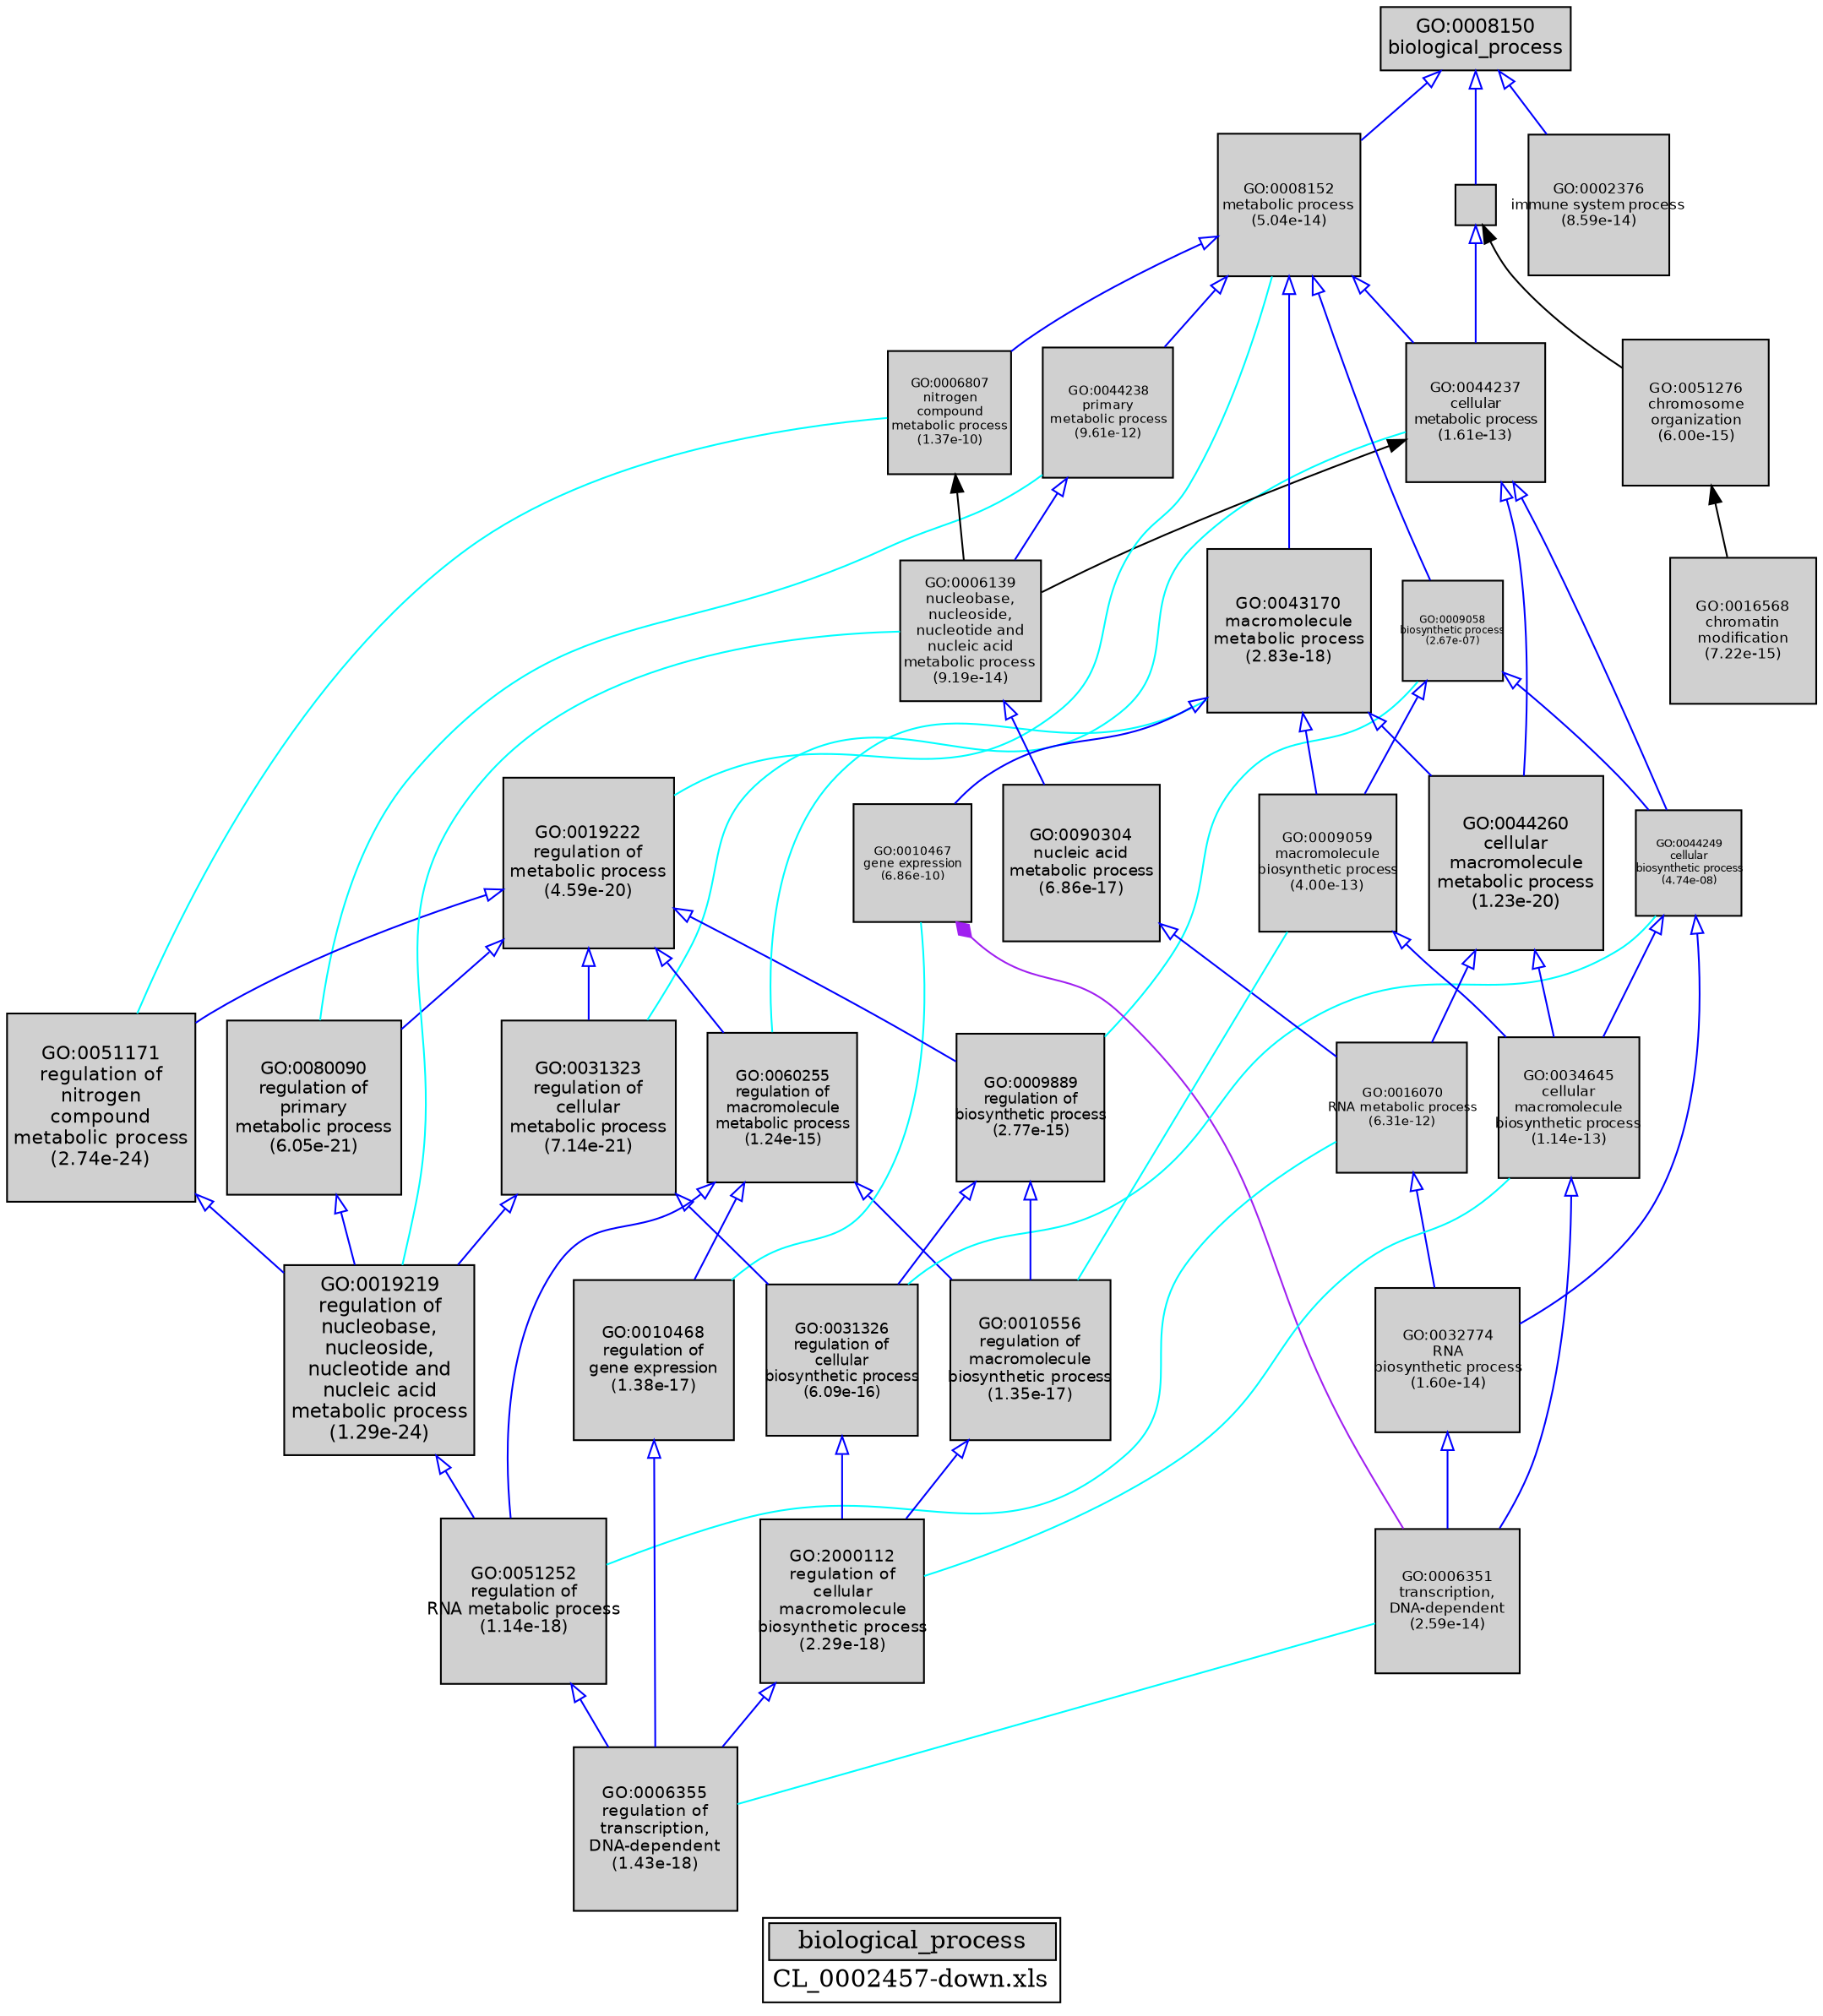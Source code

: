digraph "biological_process" {
graph [ bgcolor = "#FFFFFF", label = <<TABLE COLOR="black" BGCOLOR="white"><TR><TD COLSPAN="2" BGCOLOR="#D0D0D0"><FONT COLOR="black">biological_process</FONT></TD></TR><TR><TD BORDER="0">CL_0002457-down.xls</TD></TR></TABLE>> ];
node [ fontname = "Helvetica" ];

subgraph "nodes" {

node [ style = "filled", fixedsize = "true", width = 1, shape = "box", fontsize = 9, fillcolor = "#D0D0D0", fontcolor = "black", color = "black" ];

"GO:0009987" [ URL = "#GO:0009987", label = "", width = 0.31704264173, shape = "box", height = 0.31704264173 ];
"GO:0051252" [ URL = "#GO:0051252", label = <<TABLE BORDER="0"><TR><TD>GO:0051252<BR/>regulation of<BR/>RNA metabolic process<BR/>(1.14e-18)</TD></TR></TABLE>>, width = 1.30086555574, shape = "box", fontsize = 9.36623200136, height = 1.30086555574 ];
"GO:0044237" [ URL = "#GO:0044237", label = <<TABLE BORDER="0"><TR><TD>GO:0044237<BR/>cellular<BR/>metabolic process<BR/>(1.61e-13)</TD></TR></TABLE>>, width = 1.09970858322, shape = "box", fontsize = 7.91790179915, height = 1.09970858322 ];
"GO:0008152" [ URL = "#GO:0008152", label = <<TABLE BORDER="0"><TR><TD>GO:0008152<BR/>metabolic process<BR/>(5.04e-14)</TD></TR></TABLE>>, width = 1.12105399049, shape = "box", fontsize = 8.07158873155, height = 1.12105399049 ];
"GO:0044238" [ URL = "#GO:0044238", label = <<TABLE BORDER="0"><TR><TD>GO:0044238<BR/>primary<BR/>metabolic process<BR/>(9.61e-12)</TD></TR></TABLE>>, width = 1.02126308319, shape = "box", fontsize = 7.35309419898, height = 1.02126308319 ];
"GO:0051171" [ URL = "#GO:0051171", label = <<TABLE BORDER="0"><TR><TD>GO:0051171<BR/>regulation of<BR/>nitrogen<BR/>compound<BR/>metabolic process<BR/>(2.74e-24)</TD></TR></TABLE>>, width = 1.48967386933, shape = "box", fontsize = 10.7256518592, height = 1.48967386933 ];
"GO:0019219" [ URL = "#GO:0019219", label = <<TABLE BORDER="0"><TR><TD>GO:0019219<BR/>regulation of<BR/>nucleobase,<BR/>nucleoside,<BR/>nucleotide and<BR/>nucleic acid<BR/>metabolic process<BR/>(1.29e-24)</TD></TR></TABLE>>, width = 1.5, shape = "box", fontsize = 10.8, height = 1.5 ];
"GO:0009058" [ URL = "#GO:0009058", label = <<TABLE BORDER="0"><TR><TD>GO:0009058<BR/>biosynthetic process<BR/>(2.67e-07)</TD></TR></TABLE>>, width = 0.79141996491, shape = "box", fontsize = 5.69822374735, height = 0.79141996491 ];
"GO:0060255" [ URL = "#GO:0060255", label = <<TABLE BORDER="0"><TR><TD>GO:0060255<BR/>regulation of<BR/>macromolecule<BR/>metabolic process<BR/>(1.24e-15)</TD></TR></TABLE>>, width = 1.18637624397, shape = "box", fontsize = 8.54190895659, height = 1.18637624397 ];
"GO:0010467" [ URL = "#GO:0010467", label = <<TABLE BORDER="0"><TR><TD>GO:0010467<BR/>gene expression<BR/>(6.86e-10)</TD></TR></TABLE>>, width = 0.9322834625, shape = "box", fontsize = 6.71244093, height = 0.9322834625 ];
"GO:0006355" [ URL = "#GO:0006355", label = <<TABLE BORDER="0"><TR><TD>GO:0006355<BR/>regulation of<BR/>transcription,<BR/>DNA-dependent<BR/>(1.43e-18)</TD></TR></TABLE>>, width = 1.29734064006, shape = "box", fontsize = 9.34085260847, height = 1.29734064006 ];
"GO:2000112" [ URL = "#GO:2000112", label = <<TABLE BORDER="0"><TR><TD>GO:2000112<BR/>regulation of<BR/>cellular<BR/>macromolecule<BR/>biosynthetic process<BR/>(2.29e-18)</TD></TR></TABLE>>, width = 1.28990935859, shape = "box", fontsize = 9.28734738183, height = 1.28990935859 ];
"GO:0044249" [ URL = "#GO:0044249", label = <<TABLE BORDER="0"><TR><TD>GO:0044249<BR/>cellular<BR/>biosynthetic process<BR/>(4.74e-08)</TD></TR></TABLE>>, width = 0.834680436644, shape = "box", fontsize = 6.00969914384, height = 0.834680436644 ];
"GO:0008150" [ URL = "#GO:0008150", label = <<TABLE BORDER="0"><TR><TD>GO:0008150<BR/>biological_process</TD></TR></TABLE>>, width = 1.5, shape = "box", fontsize = 10.8 ];
"GO:0051276" [ URL = "#GO:0051276", label = <<TABLE BORDER="0"><TR><TD>GO:0051276<BR/>chromosome<BR/>organization<BR/>(6.00e-15)</TD></TR></TABLE>>, width = 1.15906555381, shape = "box", fontsize = 8.34527198743, height = 1.15906555381 ];
"GO:0016070" [ URL = "#GO:0016070", label = <<TABLE BORDER="0"><TR><TD>GO:0016070<BR/>RNA metabolic process<BR/>(6.31e-12)</TD></TR></TABLE>>, width = 1.02961359333, shape = "box", fontsize = 7.41321787199, height = 1.02961359333 ];
"GO:0006351" [ URL = "#GO:0006351", label = <<TABLE BORDER="0"><TR><TD>GO:0006351<BR/>transcription,<BR/>DNA-dependent<BR/>(2.59e-14)</TD></TR></TABLE>>, width = 1.1330823014, shape = "box", fontsize = 8.15819257011, height = 1.1330823014 ];
"GO:0010556" [ URL = "#GO:0010556", label = <<TABLE BORDER="0"><TR><TD>GO:0010556<BR/>regulation of<BR/>macromolecule<BR/>biosynthetic process<BR/>(1.35e-17)</TD></TR></TABLE>>, width = 1.26160409865, shape = "box", fontsize = 9.08354951025, height = 1.26160409865 ];
"GO:0006807" [ URL = "#GO:0006807", label = <<TABLE BORDER="0"><TR><TD>GO:0006807<BR/>nitrogen<BR/>compound<BR/>metabolic process<BR/>(1.37e-10)</TD></TR></TABLE>>, width = 0.966829707784, shape = "box", fontsize = 6.96117389604, height = 0.966829707784 ];
"GO:0009889" [ URL = "#GO:0009889", label = <<TABLE BORDER="0"><TR><TD>GO:0009889<BR/>regulation of<BR/>biosynthetic process<BR/>(2.77e-15)</TD></TR></TABLE>>, width = 1.17254869222, shape = "box", fontsize = 8.44235058397, height = 1.17254869222 ];
"GO:0019222" [ URL = "#GO:0019222", label = <<TABLE BORDER="0"><TR><TD>GO:0019222<BR/>regulation of<BR/>metabolic process<BR/>(4.59e-20)</TD></TR></TABLE>>, width = 1.3502493511, shape = "box", fontsize = 9.7217953279, height = 1.3502493511 ];
"GO:0043170" [ URL = "#GO:0043170", label = <<TABLE BORDER="0"><TR><TD>GO:0043170<BR/>macromolecule<BR/>metabolic process<BR/>(2.83e-18)</TD></TR></TABLE>>, width = 1.28658737862, shape = "box", fontsize = 9.26342912607, height = 1.28658737862 ];
"GO:0044260" [ URL = "#GO:0044260", label = <<TABLE BORDER="0"><TR><TD>GO:0044260<BR/>cellular<BR/>macromolecule<BR/>metabolic process<BR/>(1.23e-20)</TD></TR></TABLE>>, width = 1.36991671529, shape = "box", fontsize = 9.86340035009, height = 1.36991671529 ];
"GO:0090304" [ URL = "#GO:0090304", label = <<TABLE BORDER="0"><TR><TD>GO:0090304<BR/>nucleic acid<BR/>metabolic process<BR/>(6.86e-17)</TD></TR></TABLE>>, width = 1.23512146448, shape = "box", fontsize = 8.89287454428, height = 1.23512146448 ];
"GO:0031326" [ URL = "#GO:0031326", label = <<TABLE BORDER="0"><TR><TD>GO:0031326<BR/>regulation of<BR/>cellular<BR/>biosynthetic process<BR/>(6.09e-16)</TD></TR></TABLE>>, width = 1.19857284499, shape = "box", fontsize = 8.62972448396, height = 1.19857284499 ];
"GO:0034645" [ URL = "#GO:0034645", label = <<TABLE BORDER="0"><TR><TD>GO:0034645<BR/>cellular<BR/>macromolecule<BR/>biosynthetic process<BR/>(1.14e-13)</TD></TR></TABLE>>, width = 1.10611456546, shape = "box", fontsize = 7.96402487134, height = 1.10611456546 ];
"GO:0080090" [ URL = "#GO:0080090", label = <<TABLE BORDER="0"><TR><TD>GO:0080090<BR/>regulation of<BR/>primary<BR/>metabolic process<BR/>(6.05e-21)</TD></TR></TABLE>>, width = 1.38045033839, shape = "box", fontsize = 9.9392424364, height = 1.38045033839 ];
"GO:0016568" [ URL = "#GO:0016568", label = <<TABLE BORDER="0"><TR><TD>GO:0016568<BR/>chromatin<BR/>modification<BR/>(7.22e-15)</TD></TR></TABLE>>, width = 1.15580443007, shape = "box", fontsize = 8.3217918965, height = 1.15580443007 ];
"GO:0031323" [ URL = "#GO:0031323", label = <<TABLE BORDER="0"><TR><TD>GO:0031323<BR/>regulation of<BR/>cellular<BR/>metabolic process<BR/>(7.14e-21)</TD></TR></TABLE>>, width = 1.37800807961, shape = "box", fontsize = 9.92165817317, height = 1.37800807961 ];
"GO:0009059" [ URL = "#GO:0009059", label = <<TABLE BORDER="0"><TR><TD>GO:0009059<BR/>macromolecule<BR/>biosynthetic process<BR/>(4.00e-13)</TD></TR></TABLE>>, width = 1.08279374889, shape = "box", fontsize = 7.796114992, height = 1.08279374889 ];
"GO:0010468" [ URL = "#GO:0010468", label = <<TABLE BORDER="0"><TR><TD>GO:0010468<BR/>regulation of<BR/>gene expression<BR/>(1.38e-17)</TD></TR></TABLE>>, width = 1.26121713623, shape = "box", fontsize = 9.08076338084, height = 1.26121713623 ];
"GO:0002376" [ URL = "#GO:0002376", label = <<TABLE BORDER="0"><TR><TD>GO:0002376<BR/>immune system process<BR/>(8.59e-14)</TD></TR></TABLE>>, width = 1.11132562537, shape = "box", fontsize = 8.00154450269, height = 1.11132562537 ];
"GO:0032774" [ URL = "#GO:0032774", label = <<TABLE BORDER="0"><TR><TD>GO:0032774<BR/>RNA<BR/>biosynthetic process<BR/>(1.60e-14)</TD></TR></TABLE>>, width = 1.14169080663, shape = "box", fontsize = 8.22017380776, height = 1.14169080663 ];
"GO:0006139" [ URL = "#GO:0006139", label = <<TABLE BORDER="0"><TR><TD>GO:0006139<BR/>nucleobase,<BR/>nucleoside,<BR/>nucleotide and<BR/>nucleic acid<BR/>metabolic process<BR/>(9.19e-14)</TD></TR></TABLE>>, width = 1.11009052931, shape = "box", fontsize = 7.99265181103, height = 1.11009052931 ];
}
subgraph "edges" {


edge [ dir = "back", weight = 1 ];
subgraph "regulates" {


edge [ color = "cyan", arrowtail = "none" ];
subgraph "positive" {


edge [ color = "green", arrowtail = "vee" ];
}
subgraph "negative" {


edge [ color = "red", arrowtail = "tee" ];
}
"GO:0009058" -> "GO:0009889";
"GO:0006807" -> "GO:0051171";
"GO:0044238" -> "GO:0080090";
"GO:0043170" -> "GO:0060255";
"GO:0010467" -> "GO:0010468";
"GO:0044237" -> "GO:0031323";
"GO:0008152" -> "GO:0019222";
"GO:0009059" -> "GO:0010556";
"GO:0006139" -> "GO:0019219";
"GO:0044249" -> "GO:0031326";
"GO:0006351" -> "GO:0006355";
"GO:0034645" -> "GO:2000112";
"GO:0016070" -> "GO:0051252";
}
subgraph "part_of" {


edge [ color = "purple", arrowtail = "diamond", weight = 2.5 ];
"GO:0010467" -> "GO:0006351";
}
subgraph "is_a" {


edge [ color = "blue", arrowtail = "empty", weight = 5.0 ];
"GO:0008152" -> "GO:0044237";
"GO:0060255" -> "GO:0051252";
"GO:0044238" -> "GO:0006139";
"GO:0031323" -> "GO:0031326";
"GO:0051171" -> "GO:0019219";
"GO:0090304" -> "GO:0016070";
"GO:0019222" -> "GO:0060255";
"GO:0008152" -> "GO:0043170";
"GO:0009059" -> "GO:0034645";
"GO:0009889" -> "GO:0031326";
"GO:0044249" -> "GO:0034645";
"GO:0080090" -> "GO:0019219";
"GO:0044249" -> "GO:0032774";
"GO:0044260" -> "GO:0034645";
"GO:0031326" -> "GO:2000112";
"GO:0019222" -> "GO:0009889";
"GO:0032774" -> "GO:0006351";
"GO:0060255" -> "GO:0010468";
"GO:0034645" -> "GO:0006351";
"GO:0008150" -> "GO:0002376";
"GO:0008152" -> "GO:0009058";
"GO:0043170" -> "GO:0010467";
"GO:0016070" -> "GO:0032774";
"GO:0031323" -> "GO:0019219";
"GO:0019219" -> "GO:0051252";
"GO:2000112" -> "GO:0006355";
"GO:0044260" -> "GO:0016070";
"GO:0009058" -> "GO:0009059";
"GO:0009889" -> "GO:0010556";
"GO:0060255" -> "GO:0010556";
"GO:0008150" -> "GO:0008152";
"GO:0019222" -> "GO:0051171";
"GO:0009058" -> "GO:0044249";
"GO:0008152" -> "GO:0044238";
"GO:0010556" -> "GO:2000112";
"GO:0043170" -> "GO:0044260";
"GO:0043170" -> "GO:0009059";
"GO:0044237" -> "GO:0044249";
"GO:0051252" -> "GO:0006355";
"GO:0010468" -> "GO:0006355";
"GO:0044237" -> "GO:0044260";
"GO:0019222" -> "GO:0031323";
"GO:0009987" -> "GO:0044237";
"GO:0008152" -> "GO:0006807";
"GO:0006139" -> "GO:0090304";
"GO:0019222" -> "GO:0080090";
"GO:0008150" -> "GO:0009987";
}
"GO:0009987" -> "GO:0051276";
"GO:0044237" -> "GO:0006139";
"GO:0051276" -> "GO:0016568";
"GO:0006807" -> "GO:0006139";
}
}
